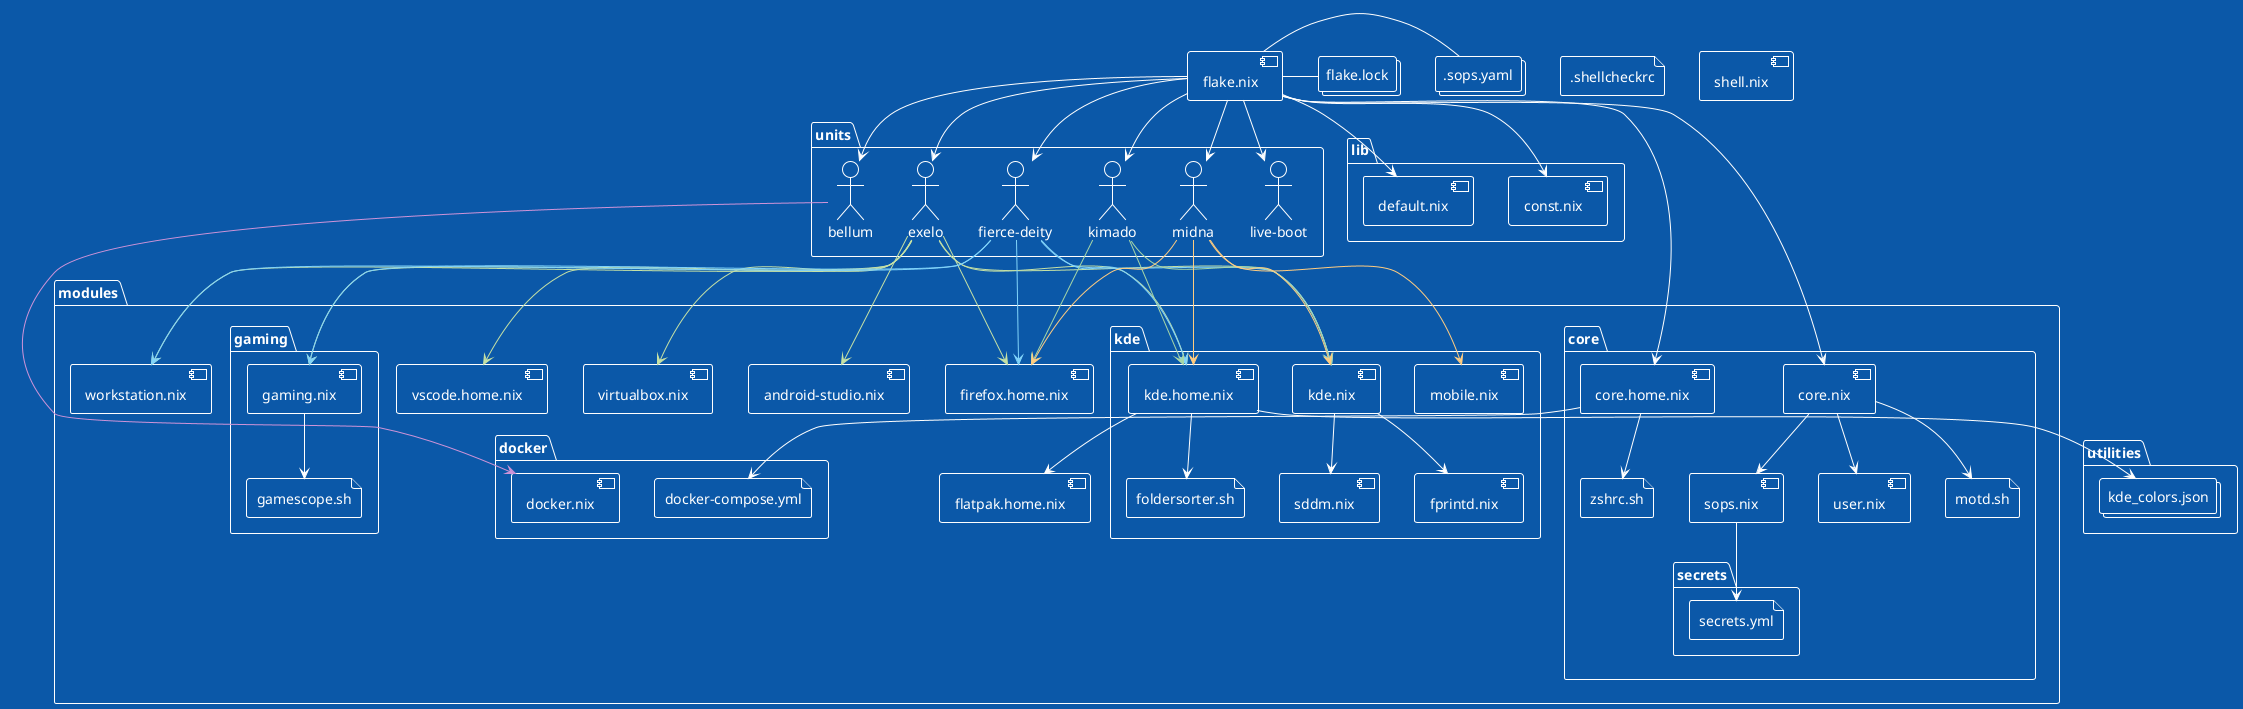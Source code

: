 @startuml inventory
!theme amiga
folder "units" {
actor "exelo" as 946f41d7a0edfc2e0c01ee5a09a8c817
actor "fierce-deity" as c4bab5bd2a813b4140b129fe0e3fb658
actor "live-boot" as c7d5751343a9ead629f775ba9b9af9cf
actor "kimado" as 1396d7d4092f9152f5759496564121cd
actor "bellum" as 20a158b77d6ce48a8335b7e769c66846
actor "midna" as 63f8d8e44685a13b538d30e2a0812668
}
component "flake.nix" as 3cfc5eb99249add5b61f5348132a1e77
folder "lib" {
   component "const.nix" as 42685639631220987acd22a87135e57c
   component "default.nix" as 68e512ab9f77fd39f3722c23b9768434
}
collections ".sops.yaml" as 91f6f5e8b87d05d919871a4550a6fc38
file ".shellcheckrc" as a8745e5a05e7228870daeca936a7dcec
component "shell.nix" as 97c7e481026e36daa7b31230c6c6aadc
folder "utilities" {
   collections "kde_colors.json" as 31b20c96119be911606aa1b692b28ba5
}
folder "modules" {
   folder "gaming" {
      file "gamescope.sh" as 07bb30b5069aacb10b5677e227bfbeb4
      component "gaming.nix" as cc648f4643baab83856cbb1aee4c03ef
   }
   component "vscode.home.nix" as 26e1d38b688c4a1832d0935e5d29e980
   folder "core" {
      component "user.nix" as e48a789aa9c3b1358cf051feee2e878a
      component "core.home.nix" as d418baa43b11df0205fd0d8001cf7901
      file "zshrc.sh" as 7eb8b1eccd344747a8b685427d1c8d47
      file "motd.sh" as c82c7c2583c0b9ccbee6e5f55451c0f6
      folder "secrets" {
         file "secrets.yml" as fedff914d02561f998eabdacb5cefebd
      }
      component "core.nix" as 6aafb3be03e9429fda102521e26edd7b
      component "sops.nix" as 20147c29130fca277ea17de5d4ba1678
   }
   component "flatpak.home.nix" as 6a6caf7642ae4a75b6d8c64ecf6400b9
   component "android-studio.nix" as a8adb1966bc91fc715175dff4a1585e7
   component "firefox.home.nix" as 38cffe16d01eb2da09feac707c1aaa76
   folder "kde" {
      component "fprintd.nix" as 0fb371a9afb97f3c276f57e82617e12d
      component "sddm.nix" as 5ebad3bd91a08cf55c56e207db927f8e
      component "mobile.nix" as 8d2c80d6e09dc0fe9680025161c2f7f7
      component "kde.nix" as 33998a49668889da1de8827630f29048
      component "kde.home.nix" as 34f24b42df06d195232b3481cc71827b
      file "foldersorter.sh" as ad183a934b3ffac1938f0162d6a8a65b
   }
   component "virtualbox.nix" as f7eeddc94c5ed65950560d6b5663fd1f
   component "workstation.nix" as 5a0152e173cf79e753b825a5923741a1
   folder "docker" {
      file "docker-compose.yml" as 6c4723ada97bf32b316ca223382b50ed
      component "docker.nix" as b2d542b35b19bbc557679612f5768653
   }
}
collections "flake.lock" as acf05e6b4d5a2b6e0e87b24127cf384a
946f41d7a0edfc2e0c01ee5a09a8c817 -[#C5E1A5]-> 33998a49668889da1de8827630f29048
946f41d7a0edfc2e0c01ee5a09a8c817 -[#C5E1A5]-> 5a0152e173cf79e753b825a5923741a1
946f41d7a0edfc2e0c01ee5a09a8c817 -[#C5E1A5]-> a8adb1966bc91fc715175dff4a1585e7
946f41d7a0edfc2e0c01ee5a09a8c817 -[#C5E1A5]-> cc648f4643baab83856cbb1aee4c03ef
946f41d7a0edfc2e0c01ee5a09a8c817 -[#C5E1A5]-> f7eeddc94c5ed65950560d6b5663fd1f
946f41d7a0edfc2e0c01ee5a09a8c817 -[#C5E1A5]-> 34f24b42df06d195232b3481cc71827b
946f41d7a0edfc2e0c01ee5a09a8c817 -[#C5E1A5]-> 26e1d38b688c4a1832d0935e5d29e980
946f41d7a0edfc2e0c01ee5a09a8c817 -[#C5E1A5]-> 38cffe16d01eb2da09feac707c1aaa76
c4bab5bd2a813b4140b129fe0e3fb658 -[#81D4FA]-> 33998a49668889da1de8827630f29048
c4bab5bd2a813b4140b129fe0e3fb658 -[#81D4FA]-> cc648f4643baab83856cbb1aee4c03ef
c4bab5bd2a813b4140b129fe0e3fb658 -[#81D4FA]-> 5a0152e173cf79e753b825a5923741a1
c4bab5bd2a813b4140b129fe0e3fb658 -[#81D4FA]-> 34f24b42df06d195232b3481cc71827b
c4bab5bd2a813b4140b129fe0e3fb658 -[#81D4FA]-> 38cffe16d01eb2da09feac707c1aaa76
1396d7d4092f9152f5759496564121cd -[#A5D6A7]-> 33998a49668889da1de8827630f29048
1396d7d4092f9152f5759496564121cd -[#A5D6A7]-> 34f24b42df06d195232b3481cc71827b
1396d7d4092f9152f5759496564121cd -[#A5D6A7]-> 38cffe16d01eb2da09feac707c1aaa76
20a158b77d6ce48a8335b7e769c66846 -[#CE93D8]-> b2d542b35b19bbc557679612f5768653
63f8d8e44685a13b538d30e2a0812668 -[#FFCC80]-> 33998a49668889da1de8827630f29048
63f8d8e44685a13b538d30e2a0812668 -[#FFCC80]-> 8d2c80d6e09dc0fe9680025161c2f7f7
63f8d8e44685a13b538d30e2a0812668 -[#FFCC80]-> 34f24b42df06d195232b3481cc71827b
63f8d8e44685a13b538d30e2a0812668 -[#FFCC80]-> 38cffe16d01eb2da09feac707c1aaa76
3cfc5eb99249add5b61f5348132a1e77 --> 68e512ab9f77fd39f3722c23b9768434
3cfc5eb99249add5b61f5348132a1e77 --> 42685639631220987acd22a87135e57c
3cfc5eb99249add5b61f5348132a1e77 --> d418baa43b11df0205fd0d8001cf7901
3cfc5eb99249add5b61f5348132a1e77 --> 946f41d7a0edfc2e0c01ee5a09a8c817
3cfc5eb99249add5b61f5348132a1e77 --> c4bab5bd2a813b4140b129fe0e3fb658
3cfc5eb99249add5b61f5348132a1e77 --> c7d5751343a9ead629f775ba9b9af9cf
3cfc5eb99249add5b61f5348132a1e77 --> 1396d7d4092f9152f5759496564121cd
3cfc5eb99249add5b61f5348132a1e77 --> 20a158b77d6ce48a8335b7e769c66846
3cfc5eb99249add5b61f5348132a1e77 --> 63f8d8e44685a13b538d30e2a0812668
3cfc5eb99249add5b61f5348132a1e77 --> 6aafb3be03e9429fda102521e26edd7b
cc648f4643baab83856cbb1aee4c03ef --> 07bb30b5069aacb10b5677e227bfbeb4
d418baa43b11df0205fd0d8001cf7901 --> 6c4723ada97bf32b316ca223382b50ed
d418baa43b11df0205fd0d8001cf7901 --> 7eb8b1eccd344747a8b685427d1c8d47
6aafb3be03e9429fda102521e26edd7b --> c82c7c2583c0b9ccbee6e5f55451c0f6
6aafb3be03e9429fda102521e26edd7b --> e48a789aa9c3b1358cf051feee2e878a
6aafb3be03e9429fda102521e26edd7b --> 20147c29130fca277ea17de5d4ba1678
20147c29130fca277ea17de5d4ba1678 --> fedff914d02561f998eabdacb5cefebd
33998a49668889da1de8827630f29048 --> 5ebad3bd91a08cf55c56e207db927f8e
33998a49668889da1de8827630f29048 --> 0fb371a9afb97f3c276f57e82617e12d
34f24b42df06d195232b3481cc71827b --> 6a6caf7642ae4a75b6d8c64ecf6400b9
34f24b42df06d195232b3481cc71827b --> 31b20c96119be911606aa1b692b28ba5
34f24b42df06d195232b3481cc71827b --> ad183a934b3ffac1938f0162d6a8a65b
3cfc5eb99249add5b61f5348132a1e77 - acf05e6b4d5a2b6e0e87b24127cf384a
3cfc5eb99249add5b61f5348132a1e77 - 91f6f5e8b87d05d919871a4550a6fc38
@enduml
